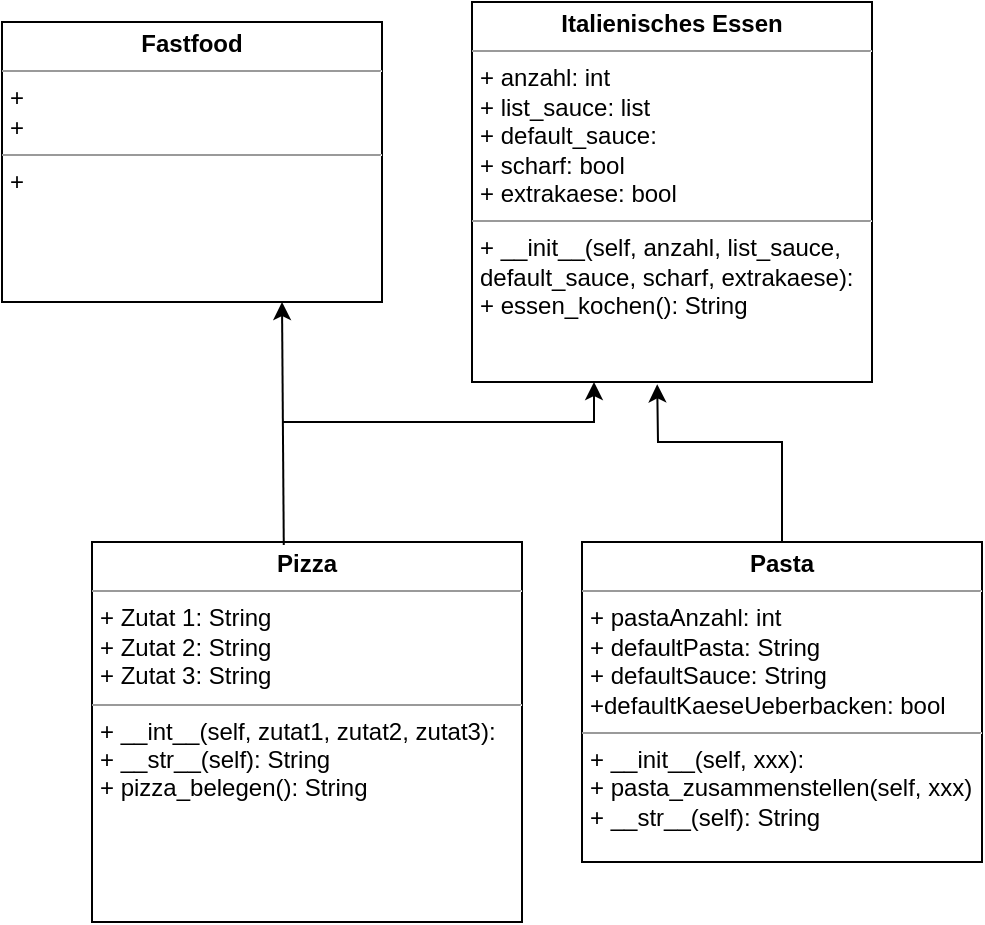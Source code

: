 <mxfile version="22.1.5" type="device">
  <diagram name="Page-1" id="c4acf3e9-155e-7222-9cf6-157b1a14988f">
    <mxGraphModel dx="1050" dy="542" grid="1" gridSize="10" guides="1" tooltips="1" connect="1" arrows="1" fold="1" page="1" pageScale="1" pageWidth="850" pageHeight="1100" background="none" math="0" shadow="0">
      <root>
        <mxCell id="0" />
        <mxCell id="1" parent="0" />
        <mxCell id="5d2195bd80daf111-18" value="&lt;p style=&quot;margin:0px;margin-top:4px;text-align:center;&quot;&gt;&lt;b&gt;Pizza&lt;/b&gt;&lt;/p&gt;&lt;hr size=&quot;1&quot;&gt;&lt;p style=&quot;margin:0px;margin-left:4px;&quot;&gt;+ Zutat 1: String&lt;br&gt;+ Zutat 2: String&lt;/p&gt;&lt;p style=&quot;margin:0px;margin-left:4px;&quot;&gt;+ Zutat 3: String&lt;/p&gt;&lt;hr size=&quot;1&quot;&gt;&lt;p style=&quot;margin:0px;margin-left:4px;&quot;&gt;+ __int__(self, zutat1, zutat2, zutat3):&lt;/p&gt;&lt;p style=&quot;margin:0px;margin-left:4px;&quot;&gt;+ __str__(self): String&lt;/p&gt;&lt;p style=&quot;margin:0px;margin-left:4px;&quot;&gt;+ pizza_belegen(): String&lt;br&gt;&lt;/p&gt;" style="verticalAlign=top;align=left;overflow=fill;fontSize=12;fontFamily=Helvetica;html=1;rounded=0;shadow=0;comic=0;labelBackgroundColor=none;strokeWidth=1" parent="1" vertex="1">
          <mxGeometry x="225" y="390" width="215" height="190" as="geometry" />
        </mxCell>
        <mxCell id="ci3fNGWa6bsnQwDu6Lcw-1" value="&lt;p style=&quot;margin:0px;margin-top:4px;text-align:center;&quot;&gt;&lt;b&gt;Italienisches Essen&lt;/b&gt;&lt;/p&gt;&lt;hr size=&quot;1&quot;&gt;&lt;p style=&quot;margin:0px;margin-left:4px;&quot;&gt;+ anzahl: int&lt;/p&gt;&lt;p style=&quot;margin:0px;margin-left:4px;&quot;&gt;+ list_sauce: list&lt;/p&gt;&lt;p style=&quot;margin:0px;margin-left:4px;&quot;&gt;+ default_sauce:&amp;nbsp;&lt;/p&gt;&lt;p style=&quot;margin:0px;margin-left:4px;&quot;&gt;+ scharf: bool&lt;/p&gt;&lt;p style=&quot;margin:0px;margin-left:4px;&quot;&gt;+ extrakaese: bool&lt;/p&gt;&lt;hr size=&quot;1&quot;&gt;&lt;p style=&quot;margin:0px;margin-left:4px;&quot;&gt;+ __init__(self, anzahl, list_sauce,&amp;nbsp;&lt;/p&gt;&lt;p style=&quot;margin:0px;margin-left:4px;&quot;&gt;default_sauce, scharf, extrakaese):&lt;/p&gt;&lt;p style=&quot;margin:0px;margin-left:4px;&quot;&gt;+ essen_kochen(): String&lt;br&gt;&lt;/p&gt;" style="verticalAlign=top;align=left;overflow=fill;fontSize=12;fontFamily=Helvetica;html=1;rounded=0;shadow=0;comic=0;labelBackgroundColor=none;strokeWidth=1" parent="1" vertex="1">
          <mxGeometry x="415" y="120" width="200" height="190" as="geometry" />
        </mxCell>
        <mxCell id="ci3fNGWa6bsnQwDu6Lcw-2" value="&lt;p style=&quot;margin:0px;margin-top:4px;text-align:center;&quot;&gt;&lt;b&gt;Pasta&lt;/b&gt;&lt;/p&gt;&lt;hr size=&quot;1&quot;&gt;&lt;p style=&quot;margin:0px;margin-left:4px;&quot;&gt;+ pastaAnzahl: int&lt;br&gt;+ defaultPasta: String&lt;br&gt;&lt;/p&gt;&lt;p style=&quot;margin:0px;margin-left:4px;&quot;&gt;+ defaultSauce: String&lt;/p&gt;&lt;p style=&quot;margin:0px;margin-left:4px;&quot;&gt;+defaultKaeseUeberbacken: bool&lt;/p&gt;&lt;hr size=&quot;1&quot;&gt;&lt;p style=&quot;margin:0px;margin-left:4px;&quot;&gt;+ __init__(self, xxx):&lt;/p&gt;&lt;p style=&quot;margin:0px;margin-left:4px;&quot;&gt;+ pasta_zusammenstellen(self, xxx)&lt;/p&gt;&lt;p style=&quot;margin:0px;margin-left:4px;&quot;&gt;+ __str__(self): String&lt;/p&gt;" style="verticalAlign=top;align=left;overflow=fill;fontSize=12;fontFamily=Helvetica;html=1;rounded=0;shadow=0;comic=0;labelBackgroundColor=none;strokeWidth=1" parent="1" vertex="1">
          <mxGeometry x="470" y="390" width="200" height="160" as="geometry" />
        </mxCell>
        <mxCell id="ci3fNGWa6bsnQwDu6Lcw-3" value="" style="endArrow=classic;html=1;rounded=0;entryX=0.463;entryY=1.006;entryDx=0;entryDy=0;entryPerimeter=0;" parent="1" target="ci3fNGWa6bsnQwDu6Lcw-1" edge="1">
          <mxGeometry width="50" height="50" relative="1" as="geometry">
            <mxPoint x="570" y="390" as="sourcePoint" />
            <mxPoint x="440" y="360" as="targetPoint" />
            <Array as="points">
              <mxPoint x="570" y="340" />
              <mxPoint x="508" y="340" />
            </Array>
          </mxGeometry>
        </mxCell>
        <mxCell id="ci3fNGWa6bsnQwDu6Lcw-5" value="" style="endArrow=classic;html=1;rounded=0;exitX=0.446;exitY=0.008;exitDx=0;exitDy=0;exitPerimeter=0;" parent="1" source="5d2195bd80daf111-18" edge="1">
          <mxGeometry width="50" height="50" relative="1" as="geometry">
            <mxPoint x="320" y="330" as="sourcePoint" />
            <mxPoint x="320" y="270" as="targetPoint" />
          </mxGeometry>
        </mxCell>
        <mxCell id="ci3fNGWa6bsnQwDu6Lcw-6" value="&lt;p style=&quot;margin:0px;margin-top:4px;text-align:center;&quot;&gt;&lt;b&gt;Fastfood&lt;/b&gt;&lt;/p&gt;&lt;hr size=&quot;1&quot;&gt;&lt;p style=&quot;margin:0px;margin-left:4px;&quot;&gt;+&amp;nbsp;&lt;br&gt;+&amp;nbsp;&lt;br&gt;&lt;/p&gt;&lt;hr size=&quot;1&quot;&gt;&lt;p style=&quot;margin:0px;margin-left:4px;&quot;&gt;+&amp;nbsp;&lt;/p&gt;" style="verticalAlign=top;align=left;overflow=fill;fontSize=12;fontFamily=Helvetica;html=1;rounded=0;shadow=0;comic=0;labelBackgroundColor=none;strokeWidth=1" parent="1" vertex="1">
          <mxGeometry x="180" y="130" width="190" height="140" as="geometry" />
        </mxCell>
        <mxCell id="ci3fNGWa6bsnQwDu6Lcw-8" value="" style="endArrow=classic;html=1;rounded=0;" parent="1" edge="1">
          <mxGeometry width="50" height="50" relative="1" as="geometry">
            <mxPoint x="320" y="330" as="sourcePoint" />
            <mxPoint x="476" y="310" as="targetPoint" />
            <Array as="points">
              <mxPoint x="476" y="330" />
            </Array>
          </mxGeometry>
        </mxCell>
      </root>
    </mxGraphModel>
  </diagram>
</mxfile>
